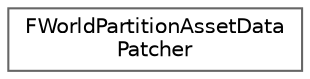 digraph "Graphical Class Hierarchy"
{
 // INTERACTIVE_SVG=YES
 // LATEX_PDF_SIZE
  bgcolor="transparent";
  edge [fontname=Helvetica,fontsize=10,labelfontname=Helvetica,labelfontsize=10];
  node [fontname=Helvetica,fontsize=10,shape=box,height=0.2,width=0.4];
  rankdir="LR";
  Node0 [id="Node000000",label="FWorldPartitionAssetData\lPatcher",height=0.2,width=0.4,color="grey40", fillcolor="white", style="filled",URL="$dc/db1/structFWorldPartitionAssetDataPatcher.html",tooltip=" "];
}
